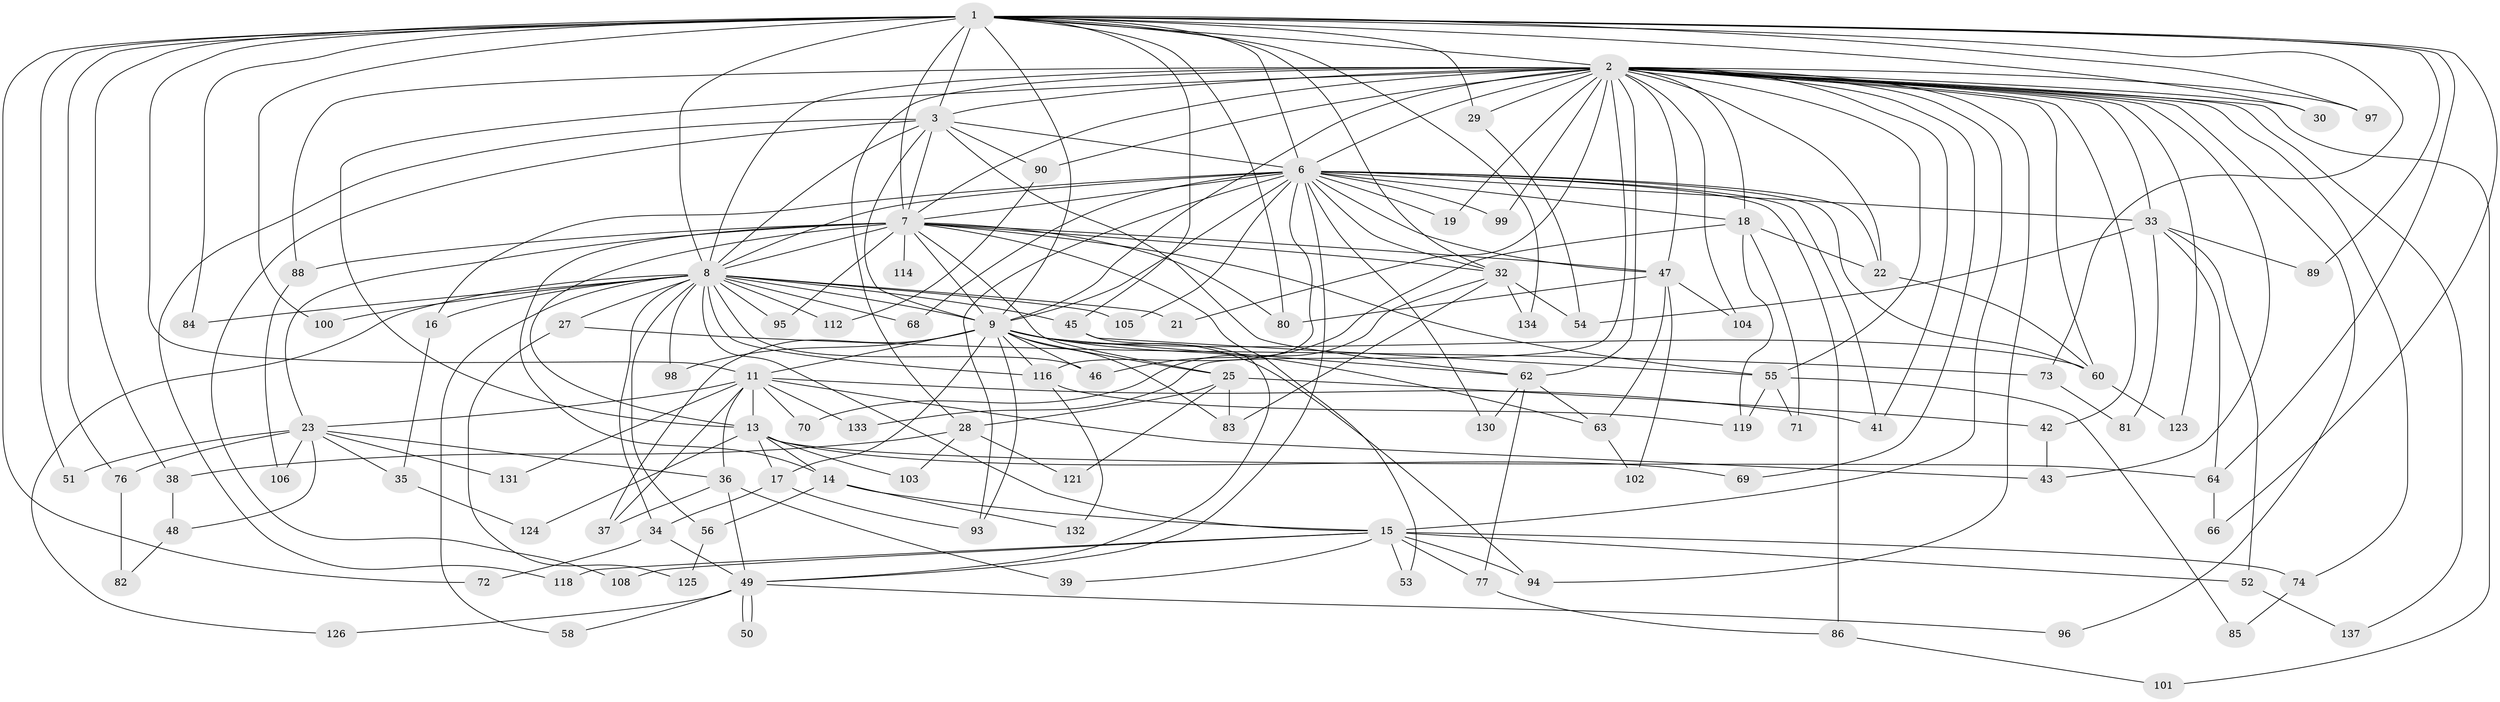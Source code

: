 // original degree distribution, {17: 0.014598540145985401, 29: 0.0072992700729927005, 13: 0.0072992700729927005, 23: 0.0072992700729927005, 20: 0.0072992700729927005, 27: 0.0072992700729927005, 21: 0.014598540145985401, 16: 0.0072992700729927005, 11: 0.0072992700729927005, 10: 0.014598540145985401, 7: 0.029197080291970802, 4: 0.0948905109489051, 3: 0.23357664233576642, 6: 0.021897810218978103, 2: 0.48175182481751827, 5: 0.029197080291970802, 8: 0.0072992700729927005, 9: 0.0072992700729927005}
// Generated by graph-tools (version 1.1) at 2025/11/02/27/25 16:11:03]
// undirected, 102 vertices, 233 edges
graph export_dot {
graph [start="1"]
  node [color=gray90,style=filled];
  1 [super="+5"];
  2 [super="+4"];
  3 [super="+107"];
  6 [super="+75"];
  7 [super="+10"];
  8 [super="+12"];
  9 [super="+20"];
  11 [super="+91"];
  13 [super="+31"];
  14 [super="+40"];
  15 [super="+67"];
  16;
  17 [super="+135"];
  18 [super="+26"];
  19;
  21;
  22;
  23 [super="+24"];
  25 [super="+87"];
  27;
  28 [super="+113"];
  29;
  30;
  32 [super="+44"];
  33 [super="+61"];
  34;
  35;
  36 [super="+59"];
  37;
  38;
  39;
  41 [super="+122"];
  42 [super="+57"];
  43;
  45 [super="+111"];
  46 [super="+136"];
  47 [super="+120"];
  48;
  49 [super="+78"];
  50;
  51;
  52;
  53;
  54 [super="+117"];
  55 [super="+65"];
  56;
  58;
  60 [super="+109"];
  62;
  63 [super="+79"];
  64 [super="+127"];
  66;
  68;
  69;
  70;
  71;
  72;
  73;
  74;
  76;
  77;
  80 [super="+110"];
  81;
  82;
  83 [super="+92"];
  84;
  85;
  86;
  88;
  89;
  90;
  93;
  94 [super="+115"];
  95;
  96;
  97;
  98;
  99;
  100;
  101;
  102;
  103;
  104;
  105;
  106;
  108;
  112;
  114;
  116 [super="+129"];
  118;
  119 [super="+128"];
  121;
  123;
  124;
  125;
  126;
  130;
  131;
  132;
  133;
  134;
  137;
  1 -- 2 [weight=4];
  1 -- 3 [weight=2];
  1 -- 6 [weight=2];
  1 -- 7 [weight=4];
  1 -- 8 [weight=3];
  1 -- 9 [weight=2];
  1 -- 11;
  1 -- 32;
  1 -- 45;
  1 -- 72;
  1 -- 73;
  1 -- 76;
  1 -- 100;
  1 -- 134;
  1 -- 66;
  1 -- 80;
  1 -- 84;
  1 -- 89;
  1 -- 29;
  1 -- 30;
  1 -- 97;
  1 -- 38;
  1 -- 51;
  1 -- 64;
  2 -- 3 [weight=2];
  2 -- 6 [weight=2];
  2 -- 7 [weight=4];
  2 -- 8 [weight=2];
  2 -- 9 [weight=2];
  2 -- 19;
  2 -- 21;
  2 -- 28 [weight=2];
  2 -- 29;
  2 -- 41;
  2 -- 43;
  2 -- 55;
  2 -- 62;
  2 -- 69;
  2 -- 74;
  2 -- 88;
  2 -- 90;
  2 -- 94;
  2 -- 97;
  2 -- 101;
  2 -- 104;
  2 -- 123;
  2 -- 133;
  2 -- 137;
  2 -- 13;
  2 -- 15 [weight=2];
  2 -- 18;
  2 -- 22;
  2 -- 30;
  2 -- 96;
  2 -- 33 [weight=2];
  2 -- 99;
  2 -- 42 [weight=2];
  2 -- 60;
  2 -- 47;
  3 -- 6;
  3 -- 7 [weight=2];
  3 -- 8;
  3 -- 9;
  3 -- 90;
  3 -- 108;
  3 -- 118;
  3 -- 62;
  6 -- 7 [weight=2];
  6 -- 8;
  6 -- 9 [weight=2];
  6 -- 16;
  6 -- 18;
  6 -- 19;
  6 -- 22;
  6 -- 32;
  6 -- 33;
  6 -- 41;
  6 -- 47;
  6 -- 49;
  6 -- 68;
  6 -- 86;
  6 -- 93;
  6 -- 99;
  6 -- 105;
  6 -- 116;
  6 -- 130;
  6 -- 60;
  7 -- 8 [weight=2];
  7 -- 9 [weight=2];
  7 -- 14;
  7 -- 23 [weight=2];
  7 -- 80;
  7 -- 88;
  7 -- 95;
  7 -- 114 [weight=2];
  7 -- 13;
  7 -- 47;
  7 -- 53;
  7 -- 25;
  7 -- 55;
  7 -- 32;
  8 -- 9;
  8 -- 15;
  8 -- 27 [weight=2];
  8 -- 45;
  8 -- 46;
  8 -- 56;
  8 -- 58;
  8 -- 68;
  8 -- 84;
  8 -- 95;
  8 -- 98;
  8 -- 116;
  8 -- 34;
  8 -- 100;
  8 -- 105;
  8 -- 16;
  8 -- 112;
  8 -- 21;
  8 -- 126;
  9 -- 11;
  9 -- 17;
  9 -- 37;
  9 -- 60;
  9 -- 63;
  9 -- 83;
  9 -- 93;
  9 -- 98;
  9 -- 62;
  9 -- 25;
  9 -- 116;
  9 -- 94;
  9 -- 46;
  11 -- 23;
  11 -- 36;
  11 -- 37;
  11 -- 70;
  11 -- 131;
  11 -- 133;
  11 -- 13;
  11 -- 43;
  11 -- 41;
  13 -- 14;
  13 -- 17;
  13 -- 64;
  13 -- 103;
  13 -- 69;
  13 -- 124;
  14 -- 132;
  14 -- 56;
  14 -- 15;
  15 -- 39;
  15 -- 52;
  15 -- 53;
  15 -- 74;
  15 -- 77;
  15 -- 94;
  15 -- 108;
  15 -- 118;
  16 -- 35;
  17 -- 34;
  17 -- 93;
  18 -- 46;
  18 -- 71;
  18 -- 22;
  18 -- 119;
  22 -- 60;
  23 -- 35;
  23 -- 36;
  23 -- 51;
  23 -- 131;
  23 -- 48;
  23 -- 106;
  23 -- 76;
  25 -- 42;
  25 -- 83;
  25 -- 121;
  25 -- 28;
  27 -- 73;
  27 -- 125;
  28 -- 38;
  28 -- 103;
  28 -- 121;
  29 -- 54;
  32 -- 54;
  32 -- 70;
  32 -- 134;
  32 -- 83;
  33 -- 52;
  33 -- 64;
  33 -- 81;
  33 -- 89;
  33 -- 54;
  34 -- 49;
  34 -- 72;
  35 -- 124;
  36 -- 39;
  36 -- 49;
  36 -- 37;
  38 -- 48;
  42 -- 43;
  45 -- 55;
  45 -- 49;
  47 -- 102;
  47 -- 104;
  47 -- 80;
  47 -- 63;
  48 -- 82;
  49 -- 50;
  49 -- 50;
  49 -- 58;
  49 -- 96;
  49 -- 126;
  52 -- 137;
  55 -- 85;
  55 -- 119;
  55 -- 71;
  56 -- 125;
  60 -- 123;
  62 -- 63;
  62 -- 77;
  62 -- 130;
  63 -- 102;
  64 -- 66;
  73 -- 81;
  74 -- 85;
  76 -- 82;
  77 -- 86;
  86 -- 101;
  88 -- 106;
  90 -- 112;
  116 -- 119;
  116 -- 132;
}
